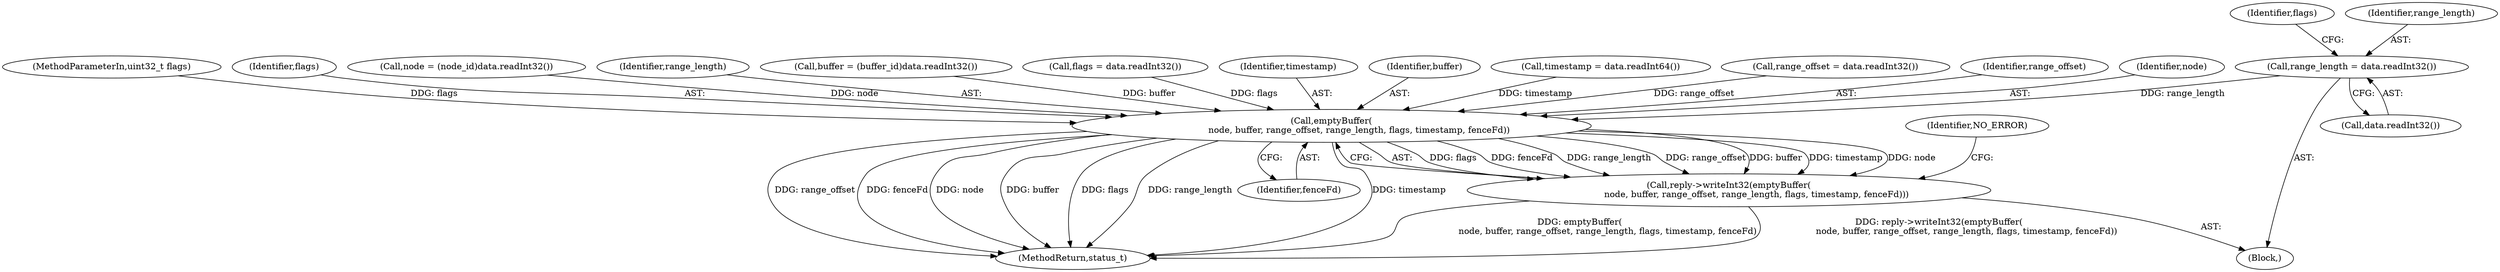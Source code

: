 digraph "0_Android_db829699d3293f254a7387894303451a91278986@API" {
"1001293" [label="(Call,range_length = data.readInt32())"];
"1001311" [label="(Call,emptyBuffer(\n                    node, buffer, range_offset, range_length, flags, timestamp, fenceFd))"];
"1001310" [label="(Call,reply->writeInt32(emptyBuffer(\n                    node, buffer, range_offset, range_length, flags, timestamp, fenceFd)))"];
"1001364" [label="(MethodReturn,status_t)"];
"1001317" [label="(Identifier,timestamp)"];
"1001313" [label="(Identifier,buffer)"];
"1001301" [label="(Call,timestamp = data.readInt64())"];
"1001320" [label="(Identifier,NO_ERROR)"];
"1001318" [label="(Identifier,fenceFd)"];
"1001298" [label="(Identifier,flags)"];
"1001271" [label="(Block,)"];
"1001311" [label="(Call,emptyBuffer(\n                    node, buffer, range_offset, range_length, flags, timestamp, fenceFd))"];
"1001289" [label="(Call,range_offset = data.readInt32())"];
"1001294" [label="(Identifier,range_length)"];
"1001314" [label="(Identifier,range_offset)"];
"1001312" [label="(Identifier,node)"];
"1000107" [label="(MethodParameterIn,uint32_t flags)"];
"1001316" [label="(Identifier,flags)"];
"1001293" [label="(Call,range_length = data.readInt32())"];
"1001277" [label="(Call,node = (node_id)data.readInt32())"];
"1001295" [label="(Call,data.readInt32())"];
"1001315" [label="(Identifier,range_length)"];
"1001310" [label="(Call,reply->writeInt32(emptyBuffer(\n                    node, buffer, range_offset, range_length, flags, timestamp, fenceFd)))"];
"1001283" [label="(Call,buffer = (buffer_id)data.readInt32())"];
"1001297" [label="(Call,flags = data.readInt32())"];
"1001293" -> "1001271"  [label="AST: "];
"1001293" -> "1001295"  [label="CFG: "];
"1001294" -> "1001293"  [label="AST: "];
"1001295" -> "1001293"  [label="AST: "];
"1001298" -> "1001293"  [label="CFG: "];
"1001293" -> "1001311"  [label="DDG: range_length"];
"1001311" -> "1001310"  [label="AST: "];
"1001311" -> "1001318"  [label="CFG: "];
"1001312" -> "1001311"  [label="AST: "];
"1001313" -> "1001311"  [label="AST: "];
"1001314" -> "1001311"  [label="AST: "];
"1001315" -> "1001311"  [label="AST: "];
"1001316" -> "1001311"  [label="AST: "];
"1001317" -> "1001311"  [label="AST: "];
"1001318" -> "1001311"  [label="AST: "];
"1001310" -> "1001311"  [label="CFG: "];
"1001311" -> "1001364"  [label="DDG: node"];
"1001311" -> "1001364"  [label="DDG: buffer"];
"1001311" -> "1001364"  [label="DDG: fenceFd"];
"1001311" -> "1001364"  [label="DDG: flags"];
"1001311" -> "1001364"  [label="DDG: range_length"];
"1001311" -> "1001364"  [label="DDG: timestamp"];
"1001311" -> "1001364"  [label="DDG: range_offset"];
"1001311" -> "1001310"  [label="DDG: flags"];
"1001311" -> "1001310"  [label="DDG: fenceFd"];
"1001311" -> "1001310"  [label="DDG: range_length"];
"1001311" -> "1001310"  [label="DDG: range_offset"];
"1001311" -> "1001310"  [label="DDG: buffer"];
"1001311" -> "1001310"  [label="DDG: timestamp"];
"1001311" -> "1001310"  [label="DDG: node"];
"1001277" -> "1001311"  [label="DDG: node"];
"1001283" -> "1001311"  [label="DDG: buffer"];
"1001289" -> "1001311"  [label="DDG: range_offset"];
"1001297" -> "1001311"  [label="DDG: flags"];
"1000107" -> "1001311"  [label="DDG: flags"];
"1001301" -> "1001311"  [label="DDG: timestamp"];
"1001310" -> "1001271"  [label="AST: "];
"1001320" -> "1001310"  [label="CFG: "];
"1001310" -> "1001364"  [label="DDG: emptyBuffer(\n                    node, buffer, range_offset, range_length, flags, timestamp, fenceFd)"];
"1001310" -> "1001364"  [label="DDG: reply->writeInt32(emptyBuffer(\n                    node, buffer, range_offset, range_length, flags, timestamp, fenceFd))"];
}
